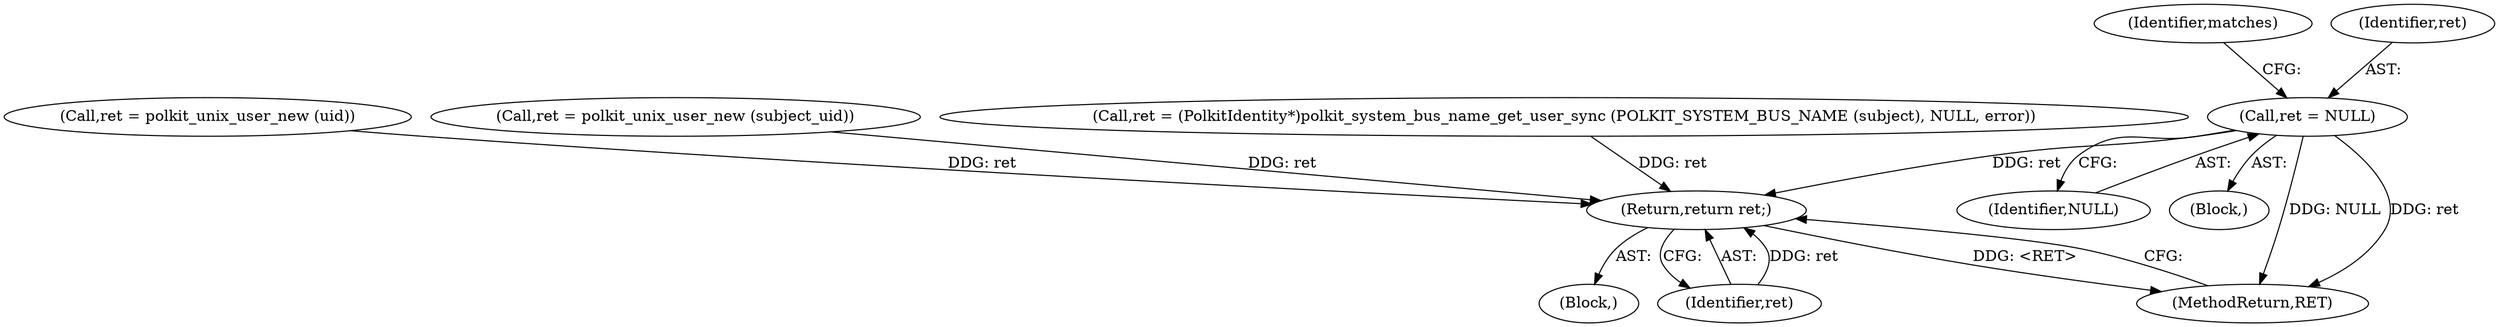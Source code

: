 digraph "0_polkit_bc7ffad53643a9c80231fc41f5582d6a8931c32c_1@pointer" {
"1000108" [label="(Call,ret = NULL)"];
"1000223" [label="(Return,return ret;)"];
"1000108" [label="(Call,ret = NULL)"];
"1000110" [label="(Identifier,NULL)"];
"1000189" [label="(Block,)"];
"1000206" [label="(Call,ret = polkit_unix_user_new (uid))"];
"1000112" [label="(Identifier,matches)"];
"1000109" [label="(Identifier,ret)"];
"1000159" [label="(Call,ret = polkit_unix_user_new (subject_uid))"];
"1000173" [label="(Call,ret = (PolkitIdentity*)polkit_system_bus_name_get_user_sync (POLKIT_SYSTEM_BUS_NAME (subject), NULL, error))"];
"1000224" [label="(Identifier,ret)"];
"1000105" [label="(Block,)"];
"1000223" [label="(Return,return ret;)"];
"1000232" [label="(MethodReturn,RET)"];
"1000108" -> "1000105"  [label="AST: "];
"1000108" -> "1000110"  [label="CFG: "];
"1000109" -> "1000108"  [label="AST: "];
"1000110" -> "1000108"  [label="AST: "];
"1000112" -> "1000108"  [label="CFG: "];
"1000108" -> "1000232"  [label="DDG: NULL"];
"1000108" -> "1000232"  [label="DDG: ret"];
"1000108" -> "1000223"  [label="DDG: ret"];
"1000223" -> "1000189"  [label="AST: "];
"1000223" -> "1000224"  [label="CFG: "];
"1000224" -> "1000223"  [label="AST: "];
"1000232" -> "1000223"  [label="CFG: "];
"1000223" -> "1000232"  [label="DDG: <RET>"];
"1000224" -> "1000223"  [label="DDG: ret"];
"1000159" -> "1000223"  [label="DDG: ret"];
"1000206" -> "1000223"  [label="DDG: ret"];
"1000173" -> "1000223"  [label="DDG: ret"];
}
